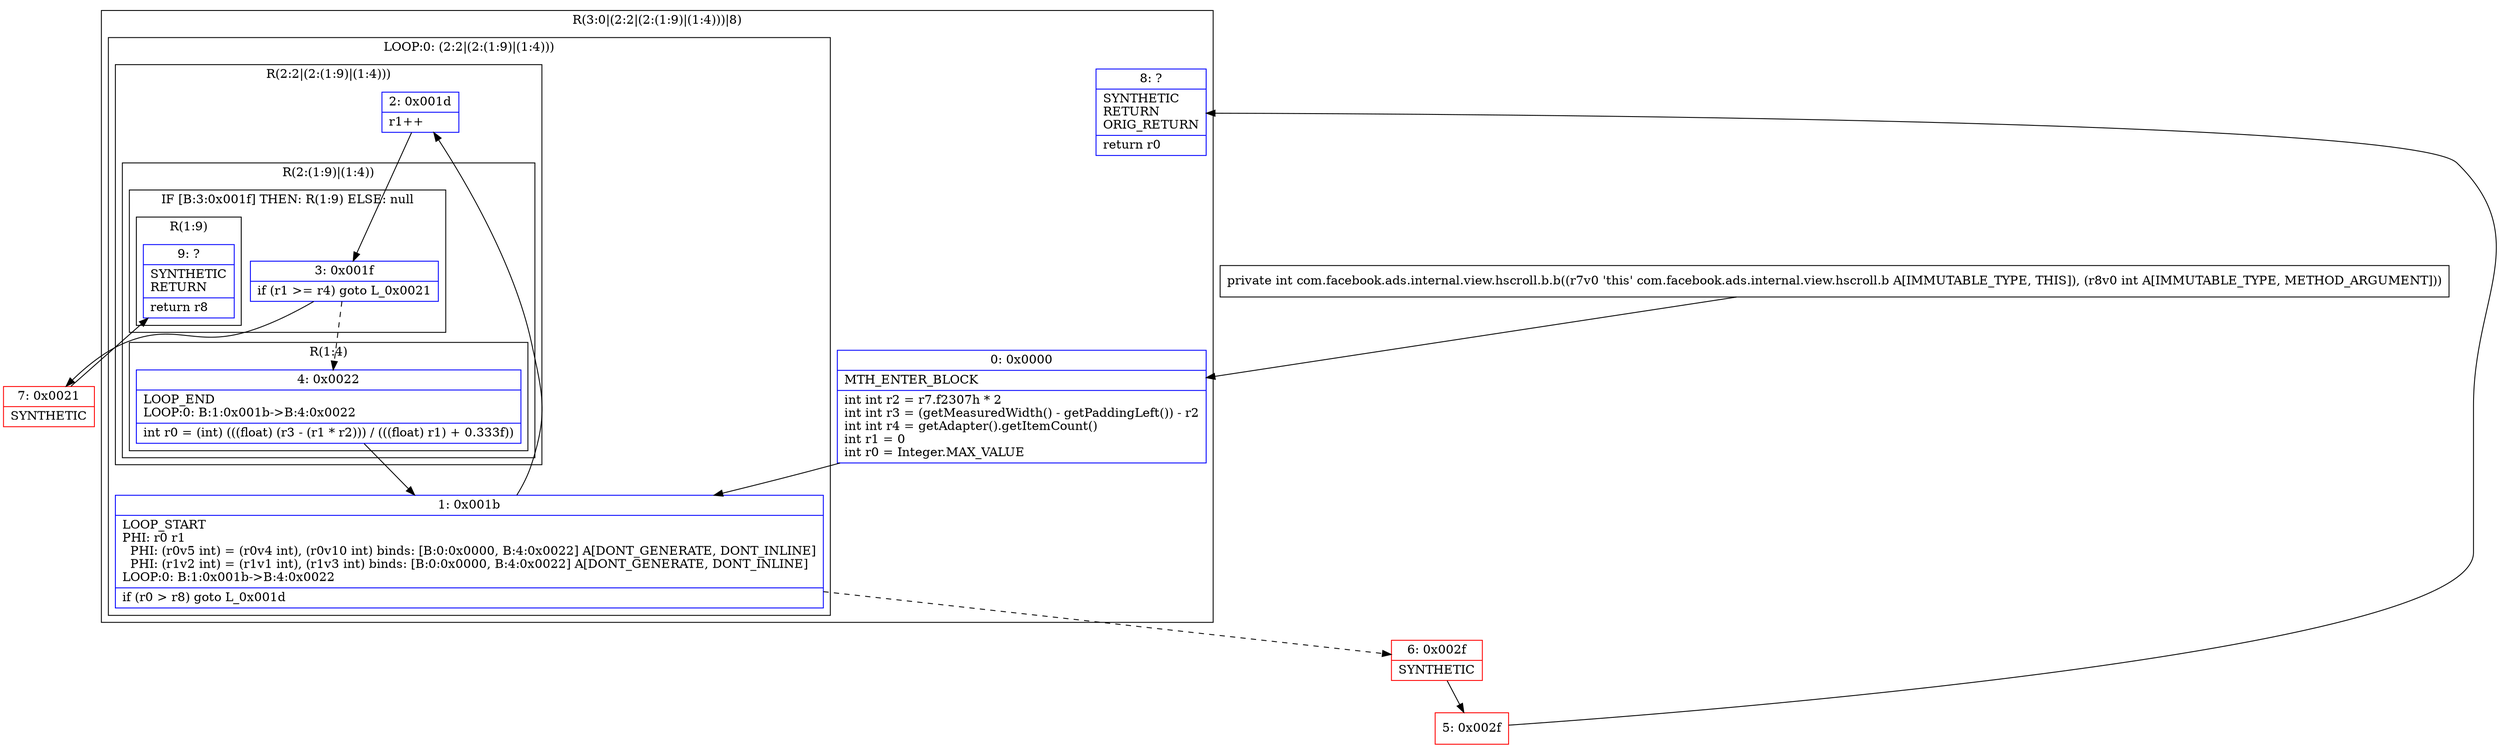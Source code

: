 digraph "CFG forcom.facebook.ads.internal.view.hscroll.b.b(I)I" {
subgraph cluster_Region_45678129 {
label = "R(3:0|(2:2|(2:(1:9)|(1:4)))|8)";
node [shape=record,color=blue];
Node_0 [shape=record,label="{0\:\ 0x0000|MTH_ENTER_BLOCK\l|int int r2 = r7.f2307h * 2\lint int r3 = (getMeasuredWidth() \- getPaddingLeft()) \- r2\lint int r4 = getAdapter().getItemCount()\lint r1 = 0\lint r0 = Integer.MAX_VALUE\l}"];
subgraph cluster_LoopRegion_201285045 {
label = "LOOP:0: (2:2|(2:(1:9)|(1:4)))";
node [shape=record,color=blue];
Node_1 [shape=record,label="{1\:\ 0x001b|LOOP_START\lPHI: r0 r1 \l  PHI: (r0v5 int) = (r0v4 int), (r0v10 int) binds: [B:0:0x0000, B:4:0x0022] A[DONT_GENERATE, DONT_INLINE]\l  PHI: (r1v2 int) = (r1v1 int), (r1v3 int) binds: [B:0:0x0000, B:4:0x0022] A[DONT_GENERATE, DONT_INLINE]\lLOOP:0: B:1:0x001b\-\>B:4:0x0022\l|if (r0 \> r8) goto L_0x001d\l}"];
subgraph cluster_Region_1316191036 {
label = "R(2:2|(2:(1:9)|(1:4)))";
node [shape=record,color=blue];
Node_2 [shape=record,label="{2\:\ 0x001d|r1++\l}"];
subgraph cluster_Region_1502814760 {
label = "R(2:(1:9)|(1:4))";
node [shape=record,color=blue];
subgraph cluster_IfRegion_234188560 {
label = "IF [B:3:0x001f] THEN: R(1:9) ELSE: null";
node [shape=record,color=blue];
Node_3 [shape=record,label="{3\:\ 0x001f|if (r1 \>= r4) goto L_0x0021\l}"];
subgraph cluster_Region_200045390 {
label = "R(1:9)";
node [shape=record,color=blue];
Node_9 [shape=record,label="{9\:\ ?|SYNTHETIC\lRETURN\l|return r8\l}"];
}
}
subgraph cluster_Region_124771555 {
label = "R(1:4)";
node [shape=record,color=blue];
Node_4 [shape=record,label="{4\:\ 0x0022|LOOP_END\lLOOP:0: B:1:0x001b\-\>B:4:0x0022\l|int r0 = (int) (((float) (r3 \- (r1 * r2))) \/ (((float) r1) + 0.333f))\l}"];
}
}
}
}
Node_8 [shape=record,label="{8\:\ ?|SYNTHETIC\lRETURN\lORIG_RETURN\l|return r0\l}"];
}
Node_5 [shape=record,color=red,label="{5\:\ 0x002f}"];
Node_6 [shape=record,color=red,label="{6\:\ 0x002f|SYNTHETIC\l}"];
Node_7 [shape=record,color=red,label="{7\:\ 0x0021|SYNTHETIC\l}"];
MethodNode[shape=record,label="{private int com.facebook.ads.internal.view.hscroll.b.b((r7v0 'this' com.facebook.ads.internal.view.hscroll.b A[IMMUTABLE_TYPE, THIS]), (r8v0 int A[IMMUTABLE_TYPE, METHOD_ARGUMENT])) }"];
MethodNode -> Node_0;
Node_0 -> Node_1;
Node_1 -> Node_2;
Node_1 -> Node_6[style=dashed];
Node_2 -> Node_3;
Node_3 -> Node_4[style=dashed];
Node_3 -> Node_7;
Node_4 -> Node_1;
Node_5 -> Node_8;
Node_6 -> Node_5;
Node_7 -> Node_9;
}


